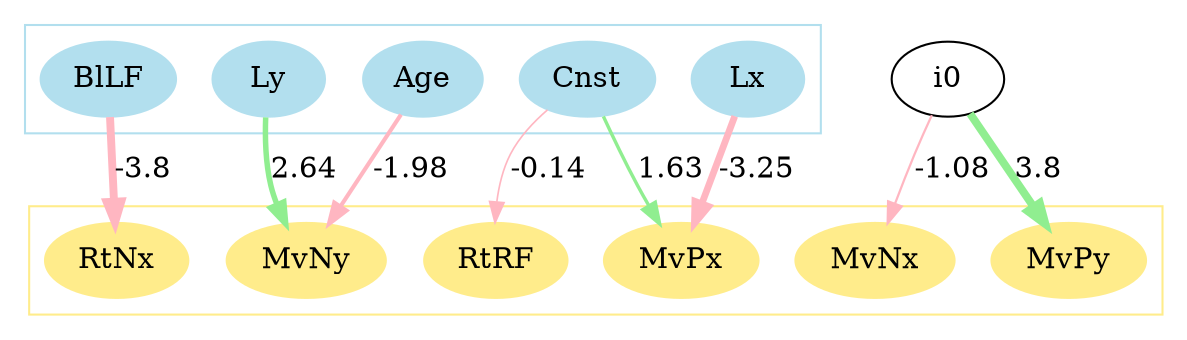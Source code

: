 digraph "reflex.tmp" {
	subgraph cluster_0 {
		node [color=lightblue2 style=filled]
		color=lightblue2
		BlLF
		Age
		Cnst
		Lx
		Ly
	}
	subgraph cluster_1 {
		node [color=lightgoldenrod1 style=filled]
		color=lightgoldenrod1
		RtNx
		MvNy
		MvPx
		MvNx
		RtRF
		MvPy
	}
	BlLF -> RtNx [label=-3.8 color=lightpink penwidth=3.7978515625]
	Age -> MvNy [label=-1.98 color=lightpink penwidth=1.9775390625]
	Cnst -> MvPx [label=1.63 color=lightgreen penwidth=1.631103515625]
	Lx -> MvPx [label=-3.25 color=lightpink penwidth=3.2528076171875]
	Cnst -> RtRF [label=-0.14 color=lightpink penwidth=0.8]
	Ly -> MvNy [label=2.64 color=lightgreen penwidth=2.6358642578125]
	i0 -> MvNx [label=-1.08 color=lightpink penwidth=1.0780029296875]
	i0 -> MvPy [label=3.8 color=lightgreen penwidth=3.79736328125]
}
